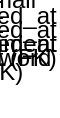 <mxfile version="24.4.4" type="github">
  <diagram name="Page-1" id="ZFLj7Jg4ysivPCOOMD_z">
    <mxGraphModel dx="4555" dy="2267" grid="1" gridSize="10" guides="1" tooltips="1" connect="1" arrows="1" fold="1" page="1" pageScale="1" pageWidth="827" pageHeight="1169" math="0" shadow="0">
      <root>
        <mxCell id="0" />
        <mxCell id="1" parent="0" />
        <mxCell id="PZkOkDcS-EeVGK3NjsDm-1" value="BlogUser&#xa;- username&#xa;- email&#xa;- password&#xa;" style="rounded=1;whiteSpace=wrap;html=1;" vertex="1" mxGeometry="1,1,120,60" parent="1" />
        <mxCell id="PZkOkDcS-EeVGK3NjsDm-2" value="Post&#xa;- user&#xa;- text&#xa;- created_at&#xa;" style="rounded=1;whiteSpace=wrap;html=1;" vertex="1" mxGeometry="1,100,120,60" parent="1" />
        <mxCell id="PZkOkDcS-EeVGK3NjsDm-3" value="Comment&#xa;- user&#xa;- text&#xa;- created_at&#xa;- post (FK)&#xa;" style="rounded=1;whiteSpace=wrap;html=1;" vertex="1" mxGeometry="1,200,120,80" parent="1" />
        <mxCell id="PZkOkDcS-EeVGK3NjsDm-4" value="Reply&#xa;- user&#xa;- text&#xa;- created_at&#xa;- comment (FK)&#xa;" style="rounded=1;whiteSpace=wrap;html=1;" vertex="1" mxGeometry="1,300,120,80" parent="1" />
        <mxCell id="PZkOkDcS-EeVGK3NjsDm-5" style="edgeStyle=orthogonalEdgeStyle;rounded=0;orthogonalLoop=1;exitX=0.5;exitY=0;entryX=0.5;entryY=1;" edge="1" parent="1" source="PZkOkDcS-EeVGK3NjsDm-2" target="PZkOkDcS-EeVGK3NjsDm-3" />
        <mxCell id="PZkOkDcS-EeVGK3NjsDm-6" style="edgeStyle=orthogonalEdgeStyle;rounded=0;orthogonalLoop=1;exitX=0.5;exitY=0;entryX=0.5;entryY=1;" edge="1" parent="1" source="PZkOkDcS-EeVGK3NjsDm-3" target="PZkOkDcS-EeVGK3NjsDm-4" />
      </root>
    </mxGraphModel>
  </diagram>
</mxfile>

